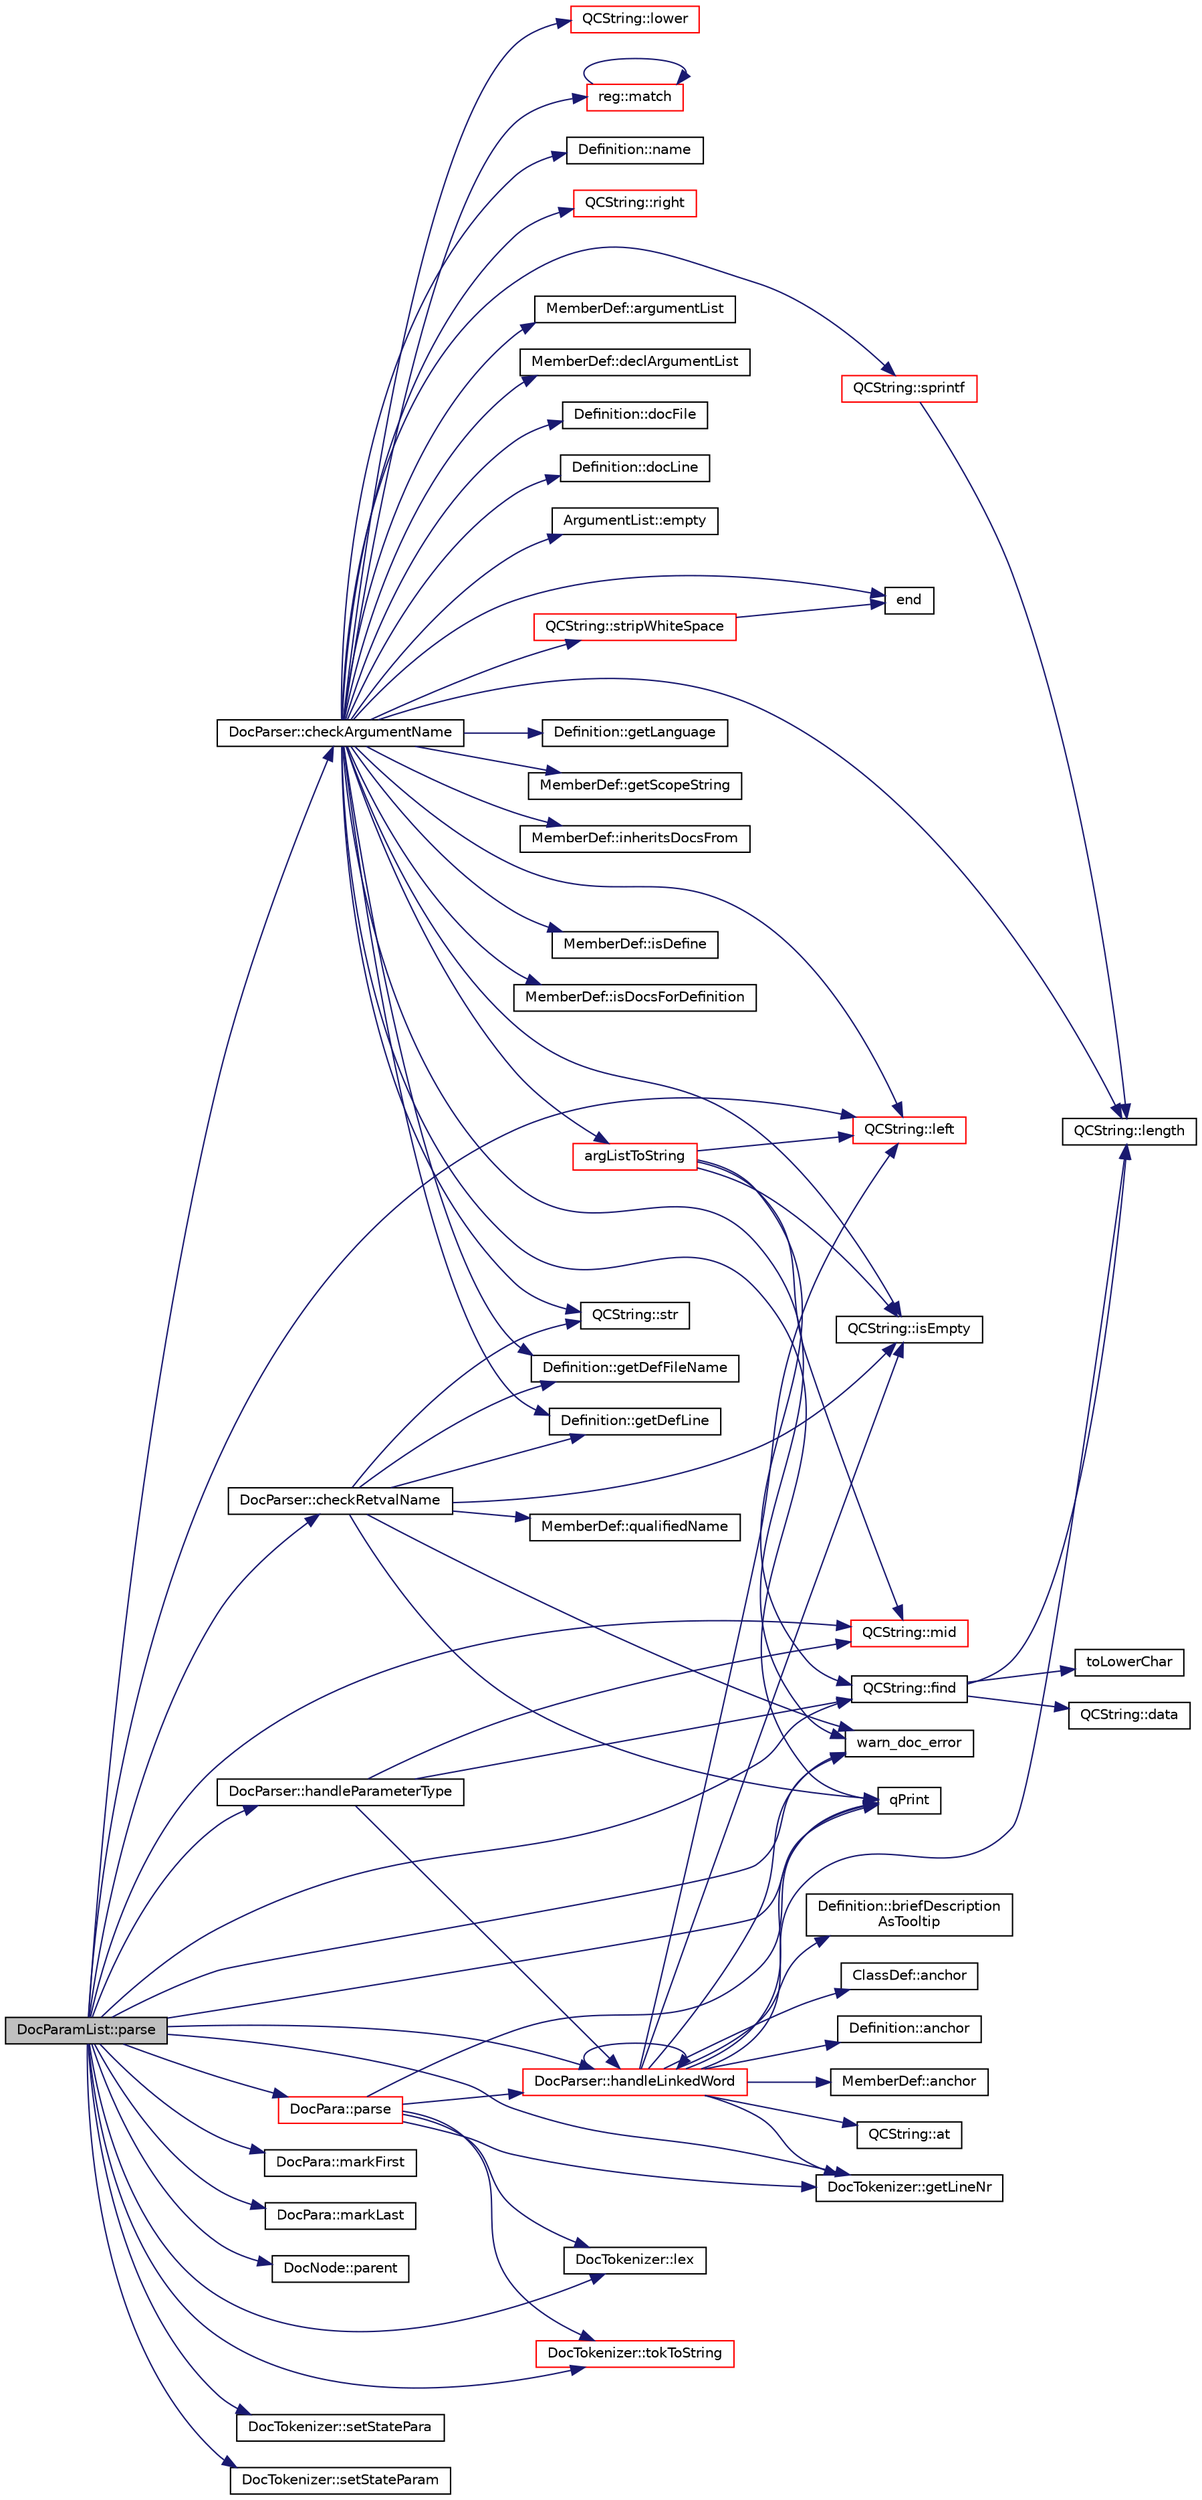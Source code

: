 digraph "DocParamList::parse"
{
 // LATEX_PDF_SIZE
  edge [fontname="Helvetica",fontsize="10",labelfontname="Helvetica",labelfontsize="10"];
  node [fontname="Helvetica",fontsize="10",shape=record];
  rankdir="LR";
  Node1 [label="DocParamList::parse",height=0.2,width=0.4,color="black", fillcolor="grey75", style="filled", fontcolor="black",tooltip=" "];
  Node1 -> Node2 [color="midnightblue",fontsize="10",style="solid"];
  Node2 [label="DocParser::checkArgumentName",height=0.2,width=0.4,color="black", fillcolor="white", style="filled",URL="$classDocParser.html#ad426893f12b2bc919bc61b3d95e8f471",tooltip=" "];
  Node2 -> Node3 [color="midnightblue",fontsize="10",style="solid"];
  Node3 [label="argListToString",height=0.2,width=0.4,color="red", fillcolor="white", style="filled",URL="$util_8cpp.html#a9d5c2a3aefbda0b0e684f768a380d2db",tooltip=" "];
  Node3 -> Node7 [color="midnightblue",fontsize="10",style="solid"];
  Node7 [label="QCString::find",height=0.2,width=0.4,color="black", fillcolor="white", style="filled",URL="$classQCString.html#a0182ece6b76dad6475dafb53e2faaf10",tooltip=" "];
  Node7 -> Node8 [color="midnightblue",fontsize="10",style="solid"];
  Node8 [label="QCString::data",height=0.2,width=0.4,color="black", fillcolor="white", style="filled",URL="$classQCString.html#ac3aa3ac1a1c36d3305eba22a2eb0d098",tooltip=" "];
  Node7 -> Node9 [color="midnightblue",fontsize="10",style="solid"];
  Node9 [label="QCString::length",height=0.2,width=0.4,color="black", fillcolor="white", style="filled",URL="$classQCString.html#ac52596733e9110b778019946d73fb268",tooltip=" "];
  Node7 -> Node10 [color="midnightblue",fontsize="10",style="solid"];
  Node10 [label="toLowerChar",height=0.2,width=0.4,color="black", fillcolor="white", style="filled",URL="$qcstring_8cpp.html#a4e545641f98651d4fb8299b407721f9b",tooltip=" "];
  Node3 -> Node13 [color="midnightblue",fontsize="10",style="solid"];
  Node13 [label="QCString::isEmpty",height=0.2,width=0.4,color="black", fillcolor="white", style="filled",URL="$classQCString.html#a621c4090d69ad7d05ef8e5234376c3d8",tooltip=" "];
  Node3 -> Node14 [color="midnightblue",fontsize="10",style="solid"];
  Node14 [label="QCString::left",height=0.2,width=0.4,color="red", fillcolor="white", style="filled",URL="$classQCString.html#aecf8b66312c4e97333219cc344c11a4f",tooltip=" "];
  Node3 -> Node16 [color="midnightblue",fontsize="10",style="solid"];
  Node16 [label="QCString::mid",height=0.2,width=0.4,color="red", fillcolor="white", style="filled",URL="$classQCString.html#a27136caf9c0bc4daca574cda6f113551",tooltip=" "];
  Node2 -> Node22 [color="midnightblue",fontsize="10",style="solid"];
  Node22 [label="MemberDef::argumentList",height=0.2,width=0.4,color="black", fillcolor="white", style="filled",URL="$classMemberDef.html#a515503656a6cffb2d27f60e93c3c780e",tooltip=" "];
  Node2 -> Node23 [color="midnightblue",fontsize="10",style="solid"];
  Node23 [label="MemberDef::declArgumentList",height=0.2,width=0.4,color="black", fillcolor="white", style="filled",URL="$classMemberDef.html#af0d0461390544ad385a962aefd88c313",tooltip=" "];
  Node2 -> Node24 [color="midnightblue",fontsize="10",style="solid"];
  Node24 [label="Definition::docFile",height=0.2,width=0.4,color="black", fillcolor="white", style="filled",URL="$classDefinition.html#a00915f52f3b708bec07aab2b44f03d34",tooltip=" "];
  Node2 -> Node25 [color="midnightblue",fontsize="10",style="solid"];
  Node25 [label="Definition::docLine",height=0.2,width=0.4,color="black", fillcolor="white", style="filled",URL="$classDefinition.html#a26a4a6e3578aa6c81b2d6d77a1ce694f",tooltip=" "];
  Node2 -> Node12 [color="midnightblue",fontsize="10",style="solid"];
  Node12 [label="ArgumentList::empty",height=0.2,width=0.4,color="black", fillcolor="white", style="filled",URL="$classArgumentList.html#aaa15ddcfdb06a535a3398f1dc73d336d",tooltip=" "];
  Node2 -> Node26 [color="midnightblue",fontsize="10",style="solid"];
  Node26 [label="end",height=0.2,width=0.4,color="black", fillcolor="white", style="filled",URL="$dir_8cpp.html#abb4720f72b574f81dc4f7aea0e653a64",tooltip=" "];
  Node2 -> Node27 [color="midnightblue",fontsize="10",style="solid"];
  Node27 [label="Definition::getDefFileName",height=0.2,width=0.4,color="black", fillcolor="white", style="filled",URL="$classDefinition.html#a33fee836f24f8205eedbd21dd9d282e6",tooltip=" "];
  Node2 -> Node28 [color="midnightblue",fontsize="10",style="solid"];
  Node28 [label="Definition::getDefLine",height=0.2,width=0.4,color="black", fillcolor="white", style="filled",URL="$classDefinition.html#a47e34774622704853e238ee2e7ef2334",tooltip=" "];
  Node2 -> Node29 [color="midnightblue",fontsize="10",style="solid"];
  Node29 [label="Definition::getLanguage",height=0.2,width=0.4,color="black", fillcolor="white", style="filled",URL="$classDefinition.html#a0dda9f50f2f9754e6341a10373eafec7",tooltip=" "];
  Node2 -> Node30 [color="midnightblue",fontsize="10",style="solid"];
  Node30 [label="MemberDef::getScopeString",height=0.2,width=0.4,color="black", fillcolor="white", style="filled",URL="$classMemberDef.html#a68246f42d892a0cd4e1b5248d8f8f947",tooltip=" "];
  Node2 -> Node31 [color="midnightblue",fontsize="10",style="solid"];
  Node31 [label="MemberDef::inheritsDocsFrom",height=0.2,width=0.4,color="black", fillcolor="white", style="filled",URL="$classMemberDef.html#a2500af3692e4b00d42868603d2da26e9",tooltip=" "];
  Node2 -> Node32 [color="midnightblue",fontsize="10",style="solid"];
  Node32 [label="MemberDef::isDefine",height=0.2,width=0.4,color="black", fillcolor="white", style="filled",URL="$classMemberDef.html#a8c9a34fe614f8c55edc60deaf0143f47",tooltip=" "];
  Node2 -> Node33 [color="midnightblue",fontsize="10",style="solid"];
  Node33 [label="MemberDef::isDocsForDefinition",height=0.2,width=0.4,color="black", fillcolor="white", style="filled",URL="$classMemberDef.html#a842ff86c34c3ae387d995e2597be8118",tooltip=" "];
  Node2 -> Node13 [color="midnightblue",fontsize="10",style="solid"];
  Node2 -> Node14 [color="midnightblue",fontsize="10",style="solid"];
  Node2 -> Node9 [color="midnightblue",fontsize="10",style="solid"];
  Node2 -> Node34 [color="midnightblue",fontsize="10",style="solid"];
  Node34 [label="QCString::lower",height=0.2,width=0.4,color="red", fillcolor="white", style="filled",URL="$classQCString.html#a33688239622e659cfb469fbd62c9cccb",tooltip=" "];
  Node2 -> Node36 [color="midnightblue",fontsize="10",style="solid"];
  Node36 [label="reg::match",height=0.2,width=0.4,color="red", fillcolor="white", style="filled",URL="$namespacereg.html#a1a29dcc7e2ccf462503adc5d496881ae",tooltip=" "];
  Node36 -> Node36 [color="midnightblue",fontsize="10",style="solid"];
  Node2 -> Node40 [color="midnightblue",fontsize="10",style="solid"];
  Node40 [label="Definition::name",height=0.2,width=0.4,color="black", fillcolor="white", style="filled",URL="$classDefinition.html#a9374fedd7f64fea7e0e164302d1a9e61",tooltip=" "];
  Node2 -> Node41 [color="midnightblue",fontsize="10",style="solid"];
  Node41 [label="qPrint",height=0.2,width=0.4,color="black", fillcolor="white", style="filled",URL="$qcstring_8h.html#a9851ebb5ae2f65b4d2b1d08421edbfd2",tooltip=" "];
  Node2 -> Node42 [color="midnightblue",fontsize="10",style="solid"];
  Node42 [label="QCString::right",height=0.2,width=0.4,color="red", fillcolor="white", style="filled",URL="$classQCString.html#a8f4aa5417f6a834f28c7148a1fe262d5",tooltip=" "];
  Node2 -> Node43 [color="midnightblue",fontsize="10",style="solid"];
  Node43 [label="QCString::sprintf",height=0.2,width=0.4,color="red", fillcolor="white", style="filled",URL="$classQCString.html#aa2dccf89cb25346c3ee81d75aa5859da",tooltip=" "];
  Node43 -> Node9 [color="midnightblue",fontsize="10",style="solid"];
  Node2 -> Node46 [color="midnightblue",fontsize="10",style="solid"];
  Node46 [label="QCString::str",height=0.2,width=0.4,color="black", fillcolor="white", style="filled",URL="$classQCString.html#a9824b07232eea418ab3b3e7dc3178eec",tooltip=" "];
  Node2 -> Node47 [color="midnightblue",fontsize="10",style="solid"];
  Node47 [label="QCString::stripWhiteSpace",height=0.2,width=0.4,color="red", fillcolor="white", style="filled",URL="$classQCString.html#a66269a694d9e6961bfd145bb4ca72f42",tooltip="returns a copy of this string with leading and trailing whitespace removed"];
  Node47 -> Node26 [color="midnightblue",fontsize="10",style="solid"];
  Node2 -> Node49 [color="midnightblue",fontsize="10",style="solid"];
  Node49 [label="warn_doc_error",height=0.2,width=0.4,color="black", fillcolor="white", style="filled",URL="$message_8cpp.html#a64240af0f75c8052d6bb3a4d1c684936",tooltip=" "];
  Node1 -> Node50 [color="midnightblue",fontsize="10",style="solid"];
  Node50 [label="DocParser::checkRetvalName",height=0.2,width=0.4,color="black", fillcolor="white", style="filled",URL="$classDocParser.html#a3fce1509c4bb1494537fe53ea294fa8c",tooltip=" "];
  Node50 -> Node27 [color="midnightblue",fontsize="10",style="solid"];
  Node50 -> Node28 [color="midnightblue",fontsize="10",style="solid"];
  Node50 -> Node13 [color="midnightblue",fontsize="10",style="solid"];
  Node50 -> Node41 [color="midnightblue",fontsize="10",style="solid"];
  Node50 -> Node51 [color="midnightblue",fontsize="10",style="solid"];
  Node51 [label="MemberDef::qualifiedName",height=0.2,width=0.4,color="black", fillcolor="white", style="filled",URL="$classMemberDef.html#adfd71ac301f7d1d7010992ecc990200a",tooltip=" "];
  Node50 -> Node46 [color="midnightblue",fontsize="10",style="solid"];
  Node50 -> Node49 [color="midnightblue",fontsize="10",style="solid"];
  Node1 -> Node7 [color="midnightblue",fontsize="10",style="solid"];
  Node1 -> Node52 [color="midnightblue",fontsize="10",style="solid"];
  Node52 [label="DocTokenizer::getLineNr",height=0.2,width=0.4,color="black", fillcolor="white", style="filled",URL="$classDocTokenizer.html#ae5366d3fa4095f81903bcc38ca7c88c7",tooltip=" "];
  Node1 -> Node53 [color="midnightblue",fontsize="10",style="solid"];
  Node53 [label="DocParser::handleLinkedWord",height=0.2,width=0.4,color="red", fillcolor="white", style="filled",URL="$classDocParser.html#a60b3baefbabda53a90974008bd7cfab9",tooltip=" "];
  Node53 -> Node54 [color="midnightblue",fontsize="10",style="solid"];
  Node54 [label="ClassDef::anchor",height=0.2,width=0.4,color="black", fillcolor="white", style="filled",URL="$classClassDef.html#a7016b59e40eefbd4e9a1cc6fa43e0bff",tooltip=" "];
  Node53 -> Node55 [color="midnightblue",fontsize="10",style="solid"];
  Node55 [label="Definition::anchor",height=0.2,width=0.4,color="black", fillcolor="white", style="filled",URL="$classDefinition.html#a56e91f9b76f41208a22cfb2336871604",tooltip=" "];
  Node53 -> Node56 [color="midnightblue",fontsize="10",style="solid"];
  Node56 [label="MemberDef::anchor",height=0.2,width=0.4,color="black", fillcolor="white", style="filled",URL="$classMemberDef.html#a170c6221384447f7e2e9f5a529efef40",tooltip=" "];
  Node53 -> Node57 [color="midnightblue",fontsize="10",style="solid"];
  Node57 [label="QCString::at",height=0.2,width=0.4,color="black", fillcolor="white", style="filled",URL="$classQCString.html#a4c8be5d062cc14919b53ff0a3c8f9a4f",tooltip=" "];
  Node53 -> Node58 [color="midnightblue",fontsize="10",style="solid"];
  Node58 [label="Definition::briefDescription\lAsTooltip",height=0.2,width=0.4,color="black", fillcolor="white", style="filled",URL="$classDefinition.html#a5915353219702c6ea73cc1476bda793a",tooltip=" "];
  Node53 -> Node52 [color="midnightblue",fontsize="10",style="solid"];
  Node53 -> Node53 [color="midnightblue",fontsize="10",style="solid"];
  Node53 -> Node13 [color="midnightblue",fontsize="10",style="solid"];
  Node53 -> Node14 [color="midnightblue",fontsize="10",style="solid"];
  Node53 -> Node9 [color="midnightblue",fontsize="10",style="solid"];
  Node53 -> Node41 [color="midnightblue",fontsize="10",style="solid"];
  Node53 -> Node49 [color="midnightblue",fontsize="10",style="solid"];
  Node1 -> Node85 [color="midnightblue",fontsize="10",style="solid"];
  Node85 [label="DocParser::handleParameterType",height=0.2,width=0.4,color="black", fillcolor="white", style="filled",URL="$classDocParser.html#a551ecaf37f69b9ca8932dfd983684218",tooltip=" "];
  Node85 -> Node7 [color="midnightblue",fontsize="10",style="solid"];
  Node85 -> Node53 [color="midnightblue",fontsize="10",style="solid"];
  Node85 -> Node16 [color="midnightblue",fontsize="10",style="solid"];
  Node1 -> Node14 [color="midnightblue",fontsize="10",style="solid"];
  Node1 -> Node86 [color="midnightblue",fontsize="10",style="solid"];
  Node86 [label="DocTokenizer::lex",height=0.2,width=0.4,color="black", fillcolor="white", style="filled",URL="$classDocTokenizer.html#a8986c06e98f6abf4c375fc8a3629a3b8",tooltip=" "];
  Node1 -> Node87 [color="midnightblue",fontsize="10",style="solid"];
  Node87 [label="DocPara::markFirst",height=0.2,width=0.4,color="black", fillcolor="white", style="filled",URL="$classDocPara.html#a849868e81af1e2ae0da511fa3e5a91b8",tooltip=" "];
  Node1 -> Node88 [color="midnightblue",fontsize="10",style="solid"];
  Node88 [label="DocPara::markLast",height=0.2,width=0.4,color="black", fillcolor="white", style="filled",URL="$classDocPara.html#a569bc5841973bac45491c977814f62e0",tooltip=" "];
  Node1 -> Node16 [color="midnightblue",fontsize="10",style="solid"];
  Node1 -> Node89 [color="midnightblue",fontsize="10",style="solid"];
  Node89 [label="DocNode::parent",height=0.2,width=0.4,color="black", fillcolor="white", style="filled",URL="$classDocNode.html#a19c40a3c8e9e449616707f48e252b02e",tooltip=" "];
  Node1 -> Node90 [color="midnightblue",fontsize="10",style="solid"];
  Node90 [label="DocPara::parse",height=0.2,width=0.4,color="red", fillcolor="white", style="filled",URL="$classDocPara.html#afbe48d84c35630599a17f907df4f9804",tooltip=" "];
  Node90 -> Node52 [color="midnightblue",fontsize="10",style="solid"];
  Node90 -> Node53 [color="midnightblue",fontsize="10",style="solid"];
  Node90 -> Node86 [color="midnightblue",fontsize="10",style="solid"];
  Node90 -> Node41 [color="midnightblue",fontsize="10",style="solid"];
  Node90 -> Node96 [color="midnightblue",fontsize="10",style="solid"];
  Node96 [label="DocTokenizer::tokToString",height=0.2,width=0.4,color="red", fillcolor="white", style="filled",URL="$classDocTokenizer.html#a37658bdc27c38125a5adc9e3278df7a4",tooltip=" "];
  Node1 -> Node41 [color="midnightblue",fontsize="10",style="solid"];
  Node1 -> Node98 [color="midnightblue",fontsize="10",style="solid"];
  Node98 [label="DocTokenizer::setStatePara",height=0.2,width=0.4,color="black", fillcolor="white", style="filled",URL="$classDocTokenizer.html#ae3c97a1c50f2345ed8a821b064752e4c",tooltip=" "];
  Node1 -> Node99 [color="midnightblue",fontsize="10",style="solid"];
  Node99 [label="DocTokenizer::setStateParam",height=0.2,width=0.4,color="black", fillcolor="white", style="filled",URL="$classDocTokenizer.html#a5b84c53eb58ffa4536429f435af7dc7e",tooltip=" "];
  Node1 -> Node96 [color="midnightblue",fontsize="10",style="solid"];
  Node1 -> Node49 [color="midnightblue",fontsize="10",style="solid"];
}
